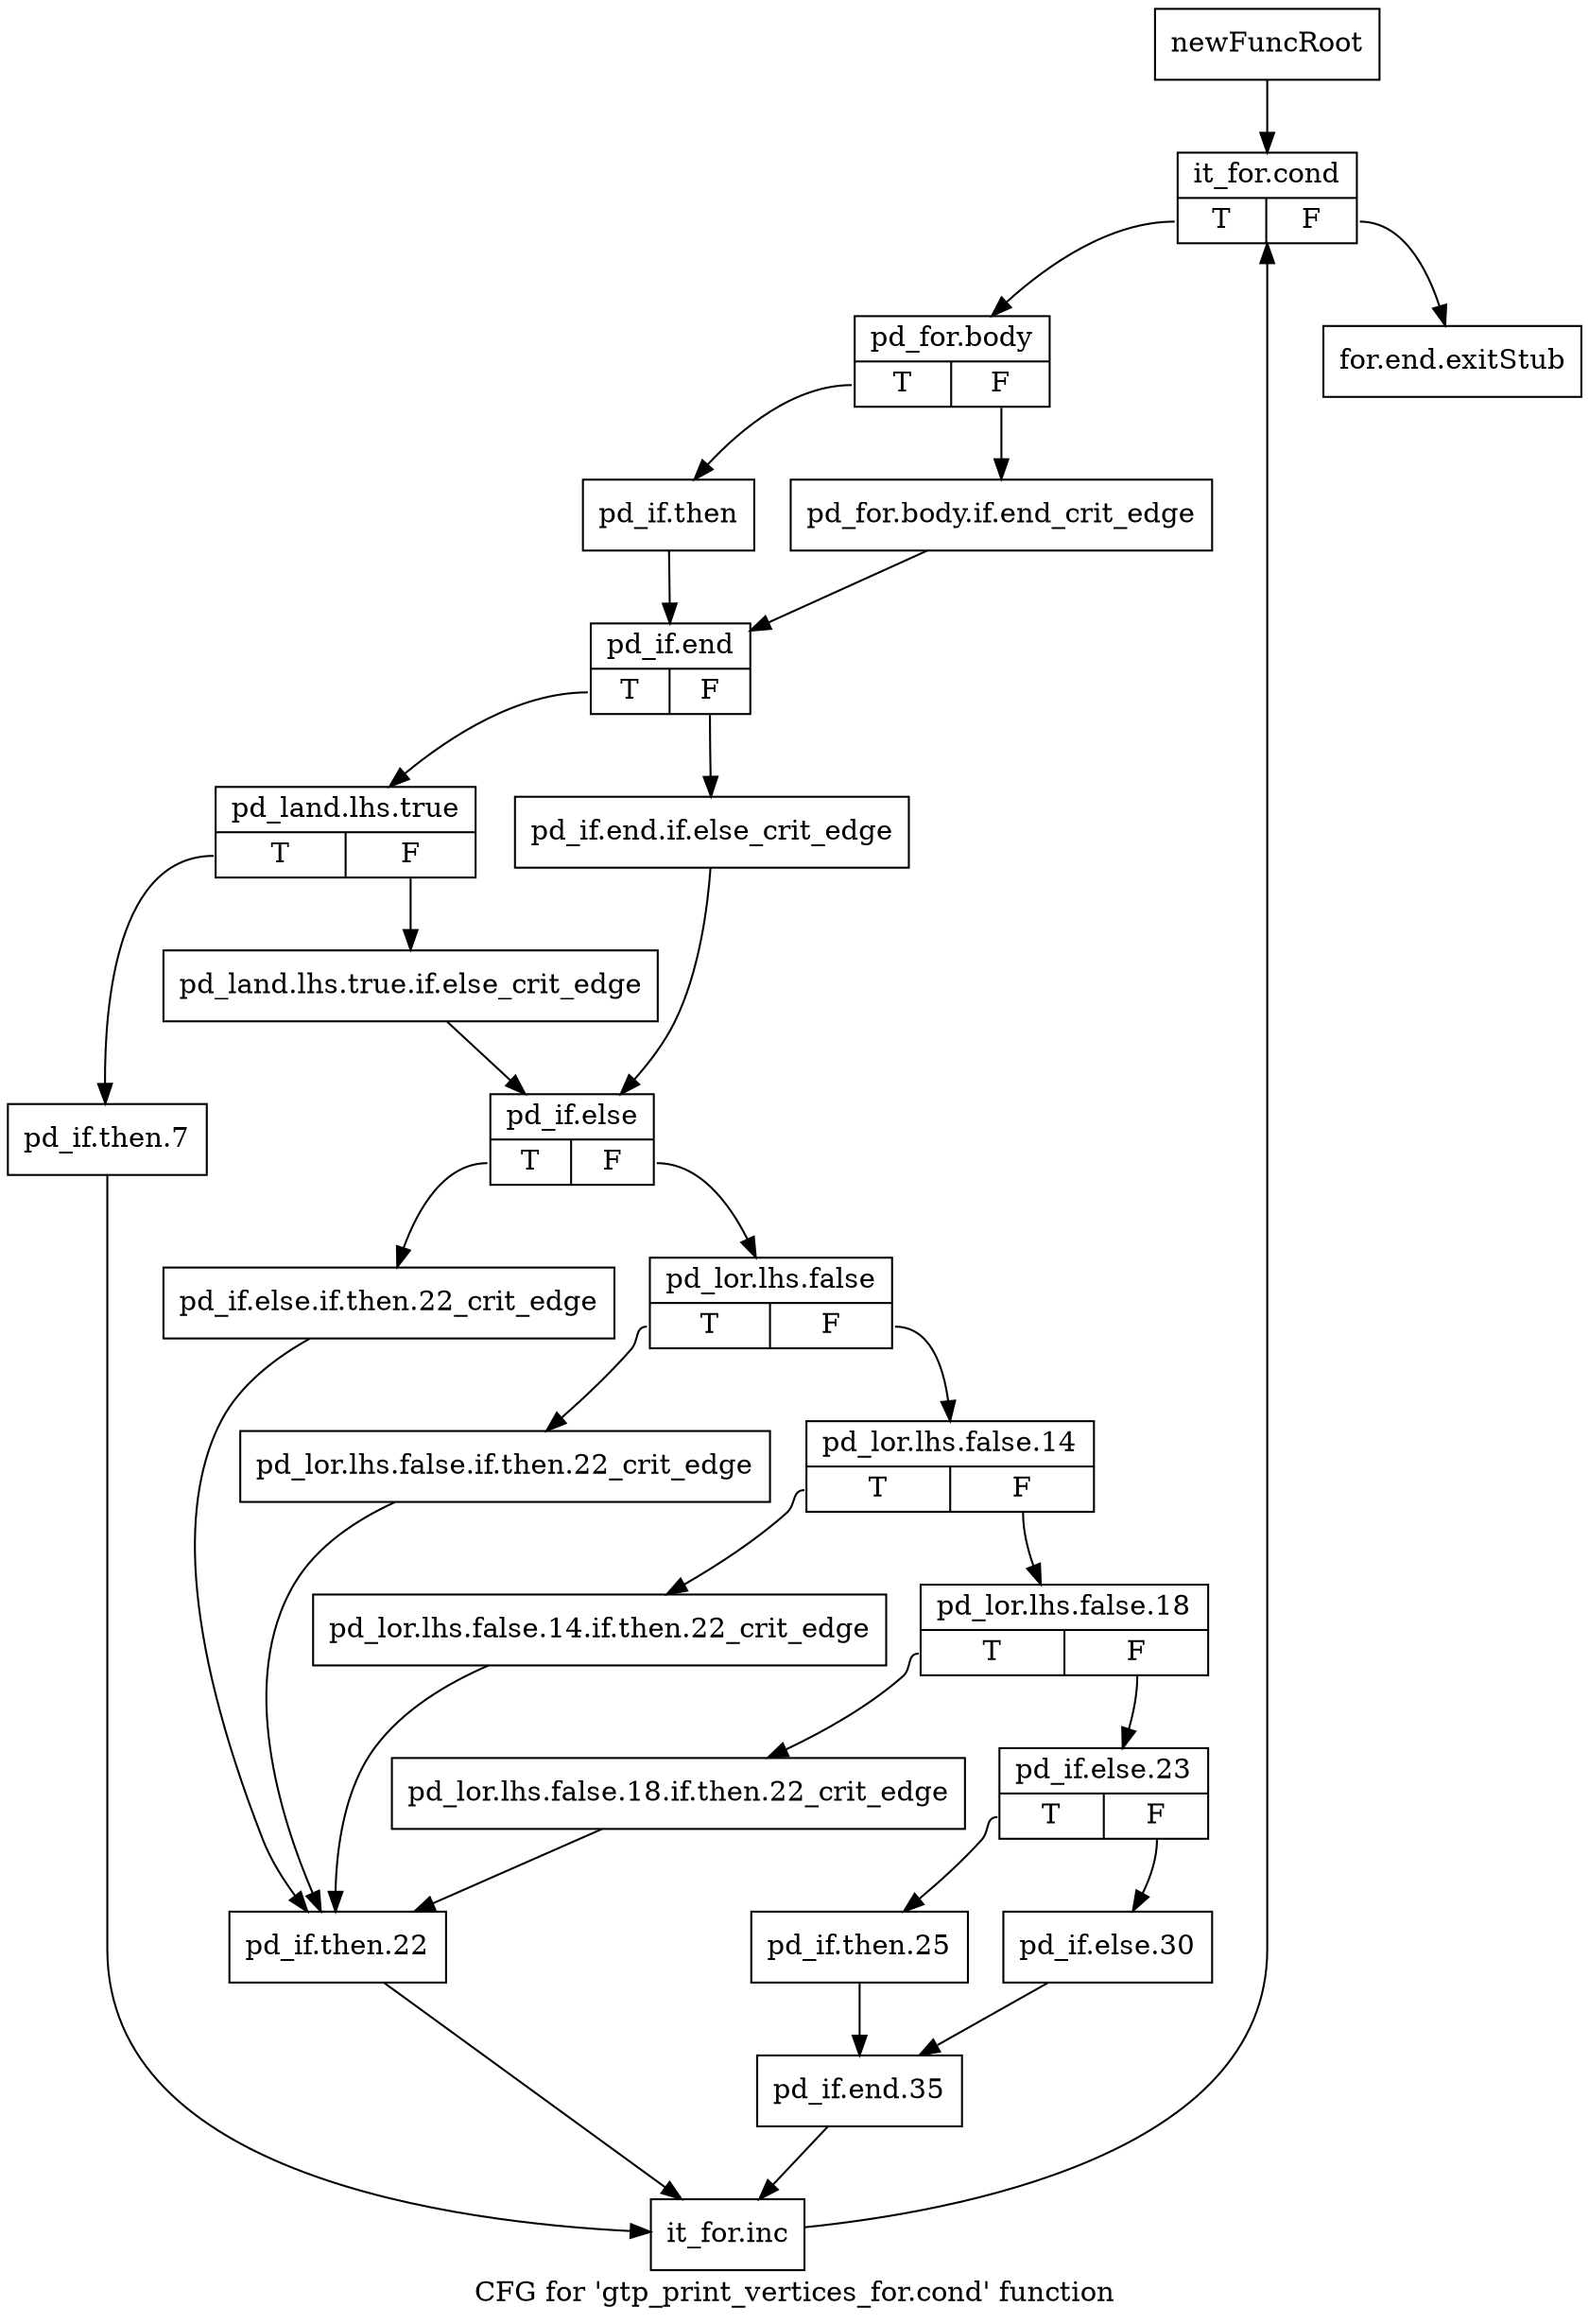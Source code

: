 digraph "CFG for 'gtp_print_vertices_for.cond' function" {
	label="CFG for 'gtp_print_vertices_for.cond' function";

	Node0x47b39f0 [shape=record,label="{newFuncRoot}"];
	Node0x47b39f0 -> Node0x47b3a90;
	Node0x47b3a40 [shape=record,label="{for.end.exitStub}"];
	Node0x47b3a90 [shape=record,label="{it_for.cond|{<s0>T|<s1>F}}"];
	Node0x47b3a90:s0 -> Node0x47b3ae0;
	Node0x47b3a90:s1 -> Node0x47b3a40;
	Node0x47b3ae0 [shape=record,label="{pd_for.body|{<s0>T|<s1>F}}"];
	Node0x47b3ae0:s0 -> Node0x47b3b80;
	Node0x47b3ae0:s1 -> Node0x47b3b30;
	Node0x47b3b30 [shape=record,label="{pd_for.body.if.end_crit_edge}"];
	Node0x47b3b30 -> Node0x47b3bd0;
	Node0x47b3b80 [shape=record,label="{pd_if.then}"];
	Node0x47b3b80 -> Node0x47b3bd0;
	Node0x47b3bd0 [shape=record,label="{pd_if.end|{<s0>T|<s1>F}}"];
	Node0x47b3bd0:s0 -> Node0x47b3c70;
	Node0x47b3bd0:s1 -> Node0x47b3c20;
	Node0x47b3c20 [shape=record,label="{pd_if.end.if.else_crit_edge}"];
	Node0x47b3c20 -> Node0x47b3d10;
	Node0x47b3c70 [shape=record,label="{pd_land.lhs.true|{<s0>T|<s1>F}}"];
	Node0x47b3c70:s0 -> Node0x47b4120;
	Node0x47b3c70:s1 -> Node0x47b3cc0;
	Node0x47b3cc0 [shape=record,label="{pd_land.lhs.true.if.else_crit_edge}"];
	Node0x47b3cc0 -> Node0x47b3d10;
	Node0x47b3d10 [shape=record,label="{pd_if.else|{<s0>T|<s1>F}}"];
	Node0x47b3d10:s0 -> Node0x47b4080;
	Node0x47b3d10:s1 -> Node0x47b3d60;
	Node0x47b3d60 [shape=record,label="{pd_lor.lhs.false|{<s0>T|<s1>F}}"];
	Node0x47b3d60:s0 -> Node0x47b4030;
	Node0x47b3d60:s1 -> Node0x47b3db0;
	Node0x47b3db0 [shape=record,label="{pd_lor.lhs.false.14|{<s0>T|<s1>F}}"];
	Node0x47b3db0:s0 -> Node0x47b3fe0;
	Node0x47b3db0:s1 -> Node0x47b3e00;
	Node0x47b3e00 [shape=record,label="{pd_lor.lhs.false.18|{<s0>T|<s1>F}}"];
	Node0x47b3e00:s0 -> Node0x47b3f90;
	Node0x47b3e00:s1 -> Node0x47b3e50;
	Node0x47b3e50 [shape=record,label="{pd_if.else.23|{<s0>T|<s1>F}}"];
	Node0x47b3e50:s0 -> Node0x47b3ef0;
	Node0x47b3e50:s1 -> Node0x47b3ea0;
	Node0x47b3ea0 [shape=record,label="{pd_if.else.30}"];
	Node0x47b3ea0 -> Node0x47b3f40;
	Node0x47b3ef0 [shape=record,label="{pd_if.then.25}"];
	Node0x47b3ef0 -> Node0x47b3f40;
	Node0x47b3f40 [shape=record,label="{pd_if.end.35}"];
	Node0x47b3f40 -> Node0x47b4170;
	Node0x47b3f90 [shape=record,label="{pd_lor.lhs.false.18.if.then.22_crit_edge}"];
	Node0x47b3f90 -> Node0x47b40d0;
	Node0x47b3fe0 [shape=record,label="{pd_lor.lhs.false.14.if.then.22_crit_edge}"];
	Node0x47b3fe0 -> Node0x47b40d0;
	Node0x47b4030 [shape=record,label="{pd_lor.lhs.false.if.then.22_crit_edge}"];
	Node0x47b4030 -> Node0x47b40d0;
	Node0x47b4080 [shape=record,label="{pd_if.else.if.then.22_crit_edge}"];
	Node0x47b4080 -> Node0x47b40d0;
	Node0x47b40d0 [shape=record,label="{pd_if.then.22}"];
	Node0x47b40d0 -> Node0x47b4170;
	Node0x47b4120 [shape=record,label="{pd_if.then.7}"];
	Node0x47b4120 -> Node0x47b4170;
	Node0x47b4170 [shape=record,label="{it_for.inc}"];
	Node0x47b4170 -> Node0x47b3a90;
}
